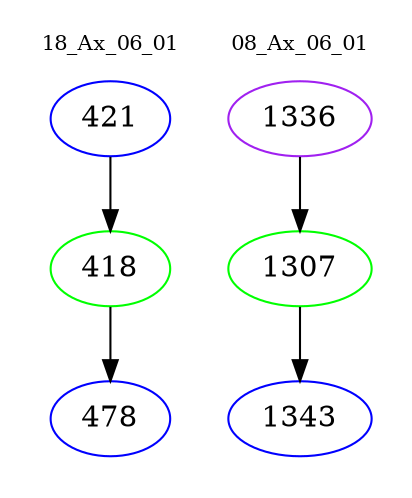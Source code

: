 digraph{
subgraph cluster_0 {
color = white
label = "18_Ax_06_01";
fontsize=10;
T0_421 [label="421", color="blue"]
T0_421 -> T0_418 [color="black"]
T0_418 [label="418", color="green"]
T0_418 -> T0_478 [color="black"]
T0_478 [label="478", color="blue"]
}
subgraph cluster_1 {
color = white
label = "08_Ax_06_01";
fontsize=10;
T1_1336 [label="1336", color="purple"]
T1_1336 -> T1_1307 [color="black"]
T1_1307 [label="1307", color="green"]
T1_1307 -> T1_1343 [color="black"]
T1_1343 [label="1343", color="blue"]
}
}
